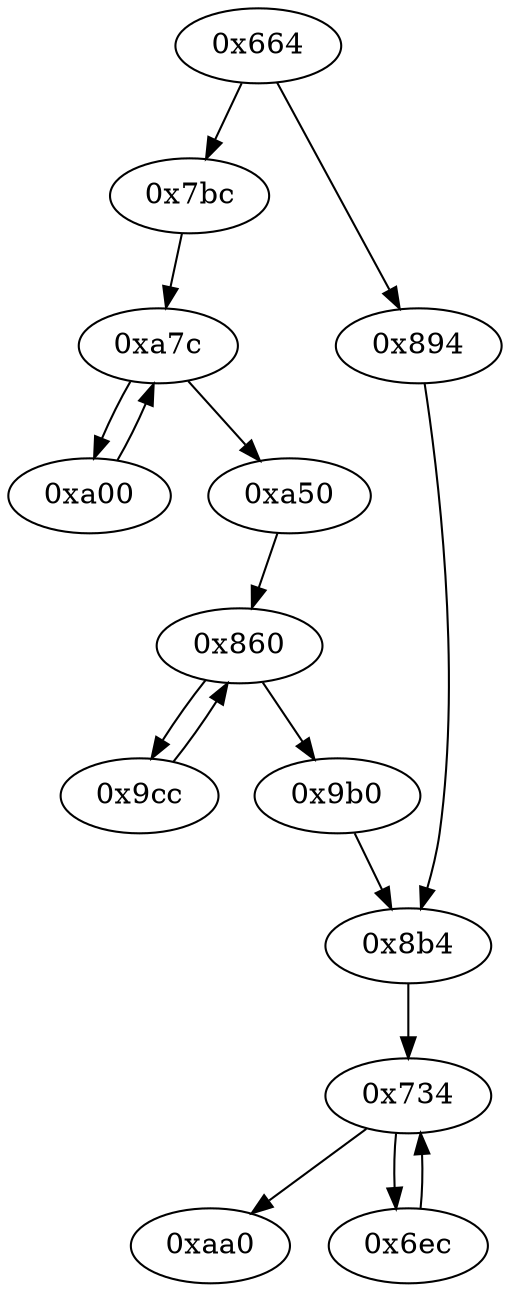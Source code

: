 strict digraph "" {
	graph ["edge"="{}",
		file="/Users/mark/Documents/deobfus-2019-ccs/ALL-CFG/basic-algorithms/decimaltooctal/1636_recovered.dot",
		"graph"="{u'file': u'/Users/mark/Documents/deobfus-2019-ccs/ALL-CFG/basic-algorithms/decimaltooctal/1636_recovered.dot'}",
		"node"="{u'opcode': u''}"
	];
	"0x9b0"	 [opcode="[u'ldr', u'mov']"];
	"0x8b4"	 [opcode="[u'ldr', u'mov', u'str', u'ldr', u'ldr', u'ldr', u'sub', u'sub', u'add', u'mul', u'mov', u'eor', u'and', u'ldr', u'mov', u'ldr', \
u'cmp', u'mov', u'teq', u'mov', u'mov', u'cmp', u'mov', u'mov', u'cmp', u'mov', u'b']"];
	"0x9b0" -> "0x8b4";
	"0xaa0"	 [opcode="[u'ldr', u'ldr', u'ldr', u'ldr', u'ldr', u'sub', u'sub', u'pop']"];
	"0xa00"	 [opcode="[u'ldr', u'add', u'asr', u'add', u'bic', u'sub', u'ldr', u'ldr', u'str', u'ldr', u'add', u'add', u'sub', u'str', u'ldr', u'asr', \
u'add', u'asr', u'ldr', u'b']"];
	"0xa7c"	 [opcode="[u'ldr', u'str', u'str', u'ldr', u'ldr', u'ldr', u'cmp', u'mov', u'b']"];
	"0xa00" -> "0xa7c";
	"0x664"	 [opcode="[u'push', u'add', u'sub', u'str', u'ldr', u'cmp', u'mvn', u'ldr', u'ldr', u'str', u'ldr', u'ldr', u'mov', u'str', u'ldr', u'ldr', \
u'ldr', u'str', u'ldr', u'str', u'ldr', u'ldr', u'str', u'ldr', u'ldr', u'ldr', u'str', u'add', u'str', u'ldr', u'add', u'str', \
u'str', u'b']"];
	"0x7bc"	 [opcode="[u'ldr', u'ldr', u'sub', u'mul', u'mvn', u'ldr', u'orr', u'mov', u'cmn', u'mov', u'ldr', u'cmp', u'mov', u'mov', u'mov', u'cmn', \
u'mov', u'mov', u'teq', u'mov', u'b']"];
	"0x664" -> "0x7bc";
	"0x894"	 [opcode="[u'mov', u'b']"];
	"0x664" -> "0x894";
	"0x9cc"	 [opcode="[u'ldr', u'add', u'ldr', u'ldr', u'bl', u'ldr', u'ldr', u'mvn', u'sub', u'sub', u'add', u'ldr', u'b']"];
	"0x860"	 [opcode="[u'str', u'ldr', u'ldr', u'ldr', u'cmp', u'mov', u'b']"];
	"0x9cc" -> "0x860";
	"0x734"	 [opcode="[u'ldr', u'ldr', u'ldr', u'sub', u'mul', u'mvn', u'ldr', u'ldr', u'orr', u'mov', u'cmn', u'mov', u'cmp', u'mov', u'b']"];
	"0x8b4" -> "0x734";
	"0x7bc" -> "0xa7c";
	"0xa50"	 [opcode="[u'ldr', u'ldr', u'bl', u'ldr', u'ldr', u'mvn', u'add', u'sub', u'sub', u'ldr', u'b']"];
	"0xa50" -> "0x860";
	"0xa7c" -> "0xa00";
	"0xa7c" -> "0xa50";
	"0x860" -> "0x9b0";
	"0x860" -> "0x9cc";
	"0x894" -> "0x8b4";
	"0x734" -> "0xaa0";
	"0x6ec"	 [opcode="[u'ldr', u'cmp', u'mov']"];
	"0x734" -> "0x6ec";
	"0x6ec" -> "0x734";
}
